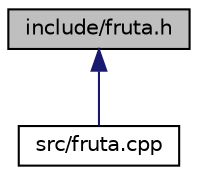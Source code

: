 digraph "include/fruta.h"
{
  edge [fontname="Helvetica",fontsize="10",labelfontname="Helvetica",labelfontsize="10"];
  node [fontname="Helvetica",fontsize="10",shape=record];
  Node1 [label="include/fruta.h",height=0.2,width=0.4,color="black", fillcolor="grey75", style="filled", fontcolor="black"];
  Node1 -> Node2 [dir="back",color="midnightblue",fontsize="10",style="solid",fontname="Helvetica"];
  Node2 [label="src/fruta.cpp",height=0.2,width=0.4,color="black", fillcolor="white", style="filled",URL="$fruta_8cpp.html",tooltip="Declaração das funções utilizadas no fruta.h. "];
}

